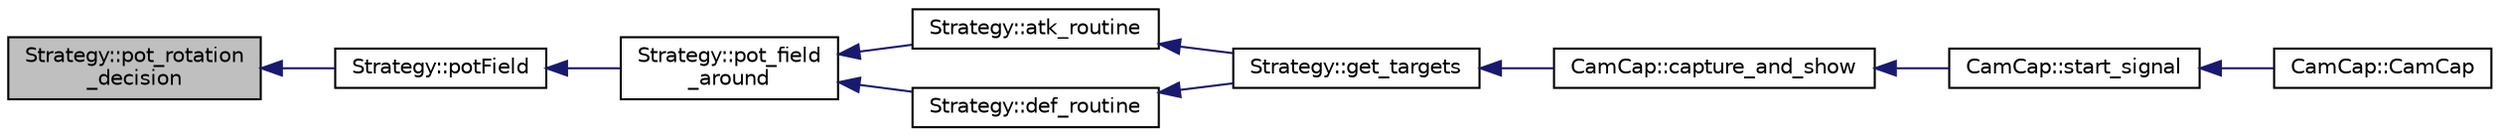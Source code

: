 digraph "Strategy::pot_rotation_decision"
{
 // INTERACTIVE_SVG=YES
  edge [fontname="Helvetica",fontsize="10",labelfontname="Helvetica",labelfontsize="10"];
  node [fontname="Helvetica",fontsize="10",shape=record];
  rankdir="LR";
  Node308 [label="Strategy::pot_rotation\l_decision",height=0.2,width=0.4,color="black", fillcolor="grey75", style="filled", fontcolor="black"];
  Node308 -> Node309 [dir="back",color="midnightblue",fontsize="10",style="solid",fontname="Helvetica"];
  Node309 [label="Strategy::potField",height=0.2,width=0.4,color="black", fillcolor="white", style="filled",URL="$class_strategy.html#ac26f11116f795185176383122f9f088c"];
  Node309 -> Node310 [dir="back",color="midnightblue",fontsize="10",style="solid",fontname="Helvetica"];
  Node310 [label="Strategy::pot_field\l_around",height=0.2,width=0.4,color="black", fillcolor="white", style="filled",URL="$class_strategy.html#aef2ebe9a76fdb114d547f024e332b3d3"];
  Node310 -> Node311 [dir="back",color="midnightblue",fontsize="10",style="solid",fontname="Helvetica"];
  Node311 [label="Strategy::atk_routine",height=0.2,width=0.4,color="black", fillcolor="white", style="filled",URL="$class_strategy.html#a7af0ec883fe9e80c31cf030ce203f956"];
  Node311 -> Node312 [dir="back",color="midnightblue",fontsize="10",style="solid",fontname="Helvetica"];
  Node312 [label="Strategy::get_targets",height=0.2,width=0.4,color="black", fillcolor="white", style="filled",URL="$class_strategy.html#ab1c455b23e8b7f3377132a3e243f8f76"];
  Node312 -> Node313 [dir="back",color="midnightblue",fontsize="10",style="solid",fontname="Helvetica"];
  Node313 [label="CamCap::capture_and_show",height=0.2,width=0.4,color="black", fillcolor="white", style="filled",URL="$class_cam_cap.html#a87f384c5fec40a0ccfd7833347fec0df",tooltip="Captures camera frames and shows it in the interface. "];
  Node313 -> Node314 [dir="back",color="midnightblue",fontsize="10",style="solid",fontname="Helvetica"];
  Node314 [label="CamCap::start_signal",height=0.2,width=0.4,color="black", fillcolor="white", style="filled",URL="$class_cam_cap.html#ae676e6624dd821ad494a80e68a41e249",tooltip="Interface adjustments after &#39;start&#39; button is clicked. "];
  Node314 -> Node315 [dir="back",color="midnightblue",fontsize="10",style="solid",fontname="Helvetica"];
  Node315 [label="CamCap::CamCap",height=0.2,width=0.4,color="black", fillcolor="white", style="filled",URL="$class_cam_cap.html#afe0db98a5f72bc9b261dcb78e2840da6",tooltip="Constructor of a CamCap object. "];
  Node310 -> Node316 [dir="back",color="midnightblue",fontsize="10",style="solid",fontname="Helvetica"];
  Node316 [label="Strategy::def_routine",height=0.2,width=0.4,color="black", fillcolor="white", style="filled",URL="$class_strategy.html#a304c52736ec76d275adda7eeacdd430c"];
  Node316 -> Node312 [dir="back",color="midnightblue",fontsize="10",style="solid",fontname="Helvetica"];
}
